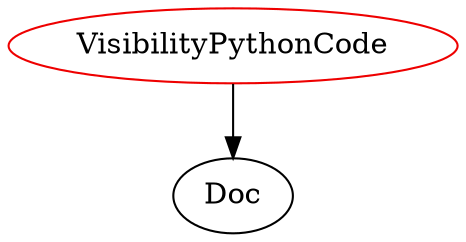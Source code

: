 digraph visibilitypythoncode{
VisibilityPythonCode	[shape=oval, color=red2, label="VisibilityPythonCode"];
VisibilityPythonCode -> Doc;
}

